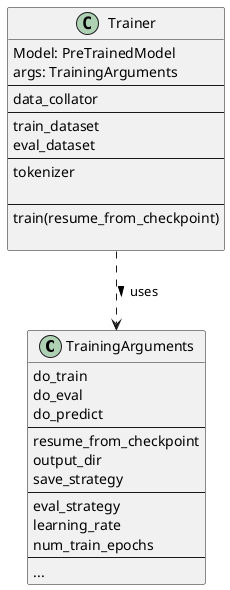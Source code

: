 ' https://huggingface.co/docs/transformers/main_classes/trainer

@startuml

' https://huggingface.co/docs/transformers/v4.36.1/en/main_classes/trainer#transformers.TrainingArguments

class  TrainingArguments {
    do_train
    do_eval
    do_predict
    ---
    resume_from_checkpoint
    output_dir
    save_strategy
    ---
    eval_strategy
    learning_rate
    num_train_epochs
    ---
    ...
}

class Trainer {
    Model: PreTrainedModel
    args: TrainingArguments
    ---
    data_collator
    ---
    train_dataset
    eval_dataset
    ---
    tokenizer

    ---
    train(resume_from_checkpoint)

}

' class Seq2SeqTrainer {}
' Seq2SeqTrainer --|> Trainer
' class Seq2SeqTrainingArguments {}
' Seq2SeqTrainingArguments --|> TrainingArguments

Trainer ..> TrainingArguments : uses >

@enduml